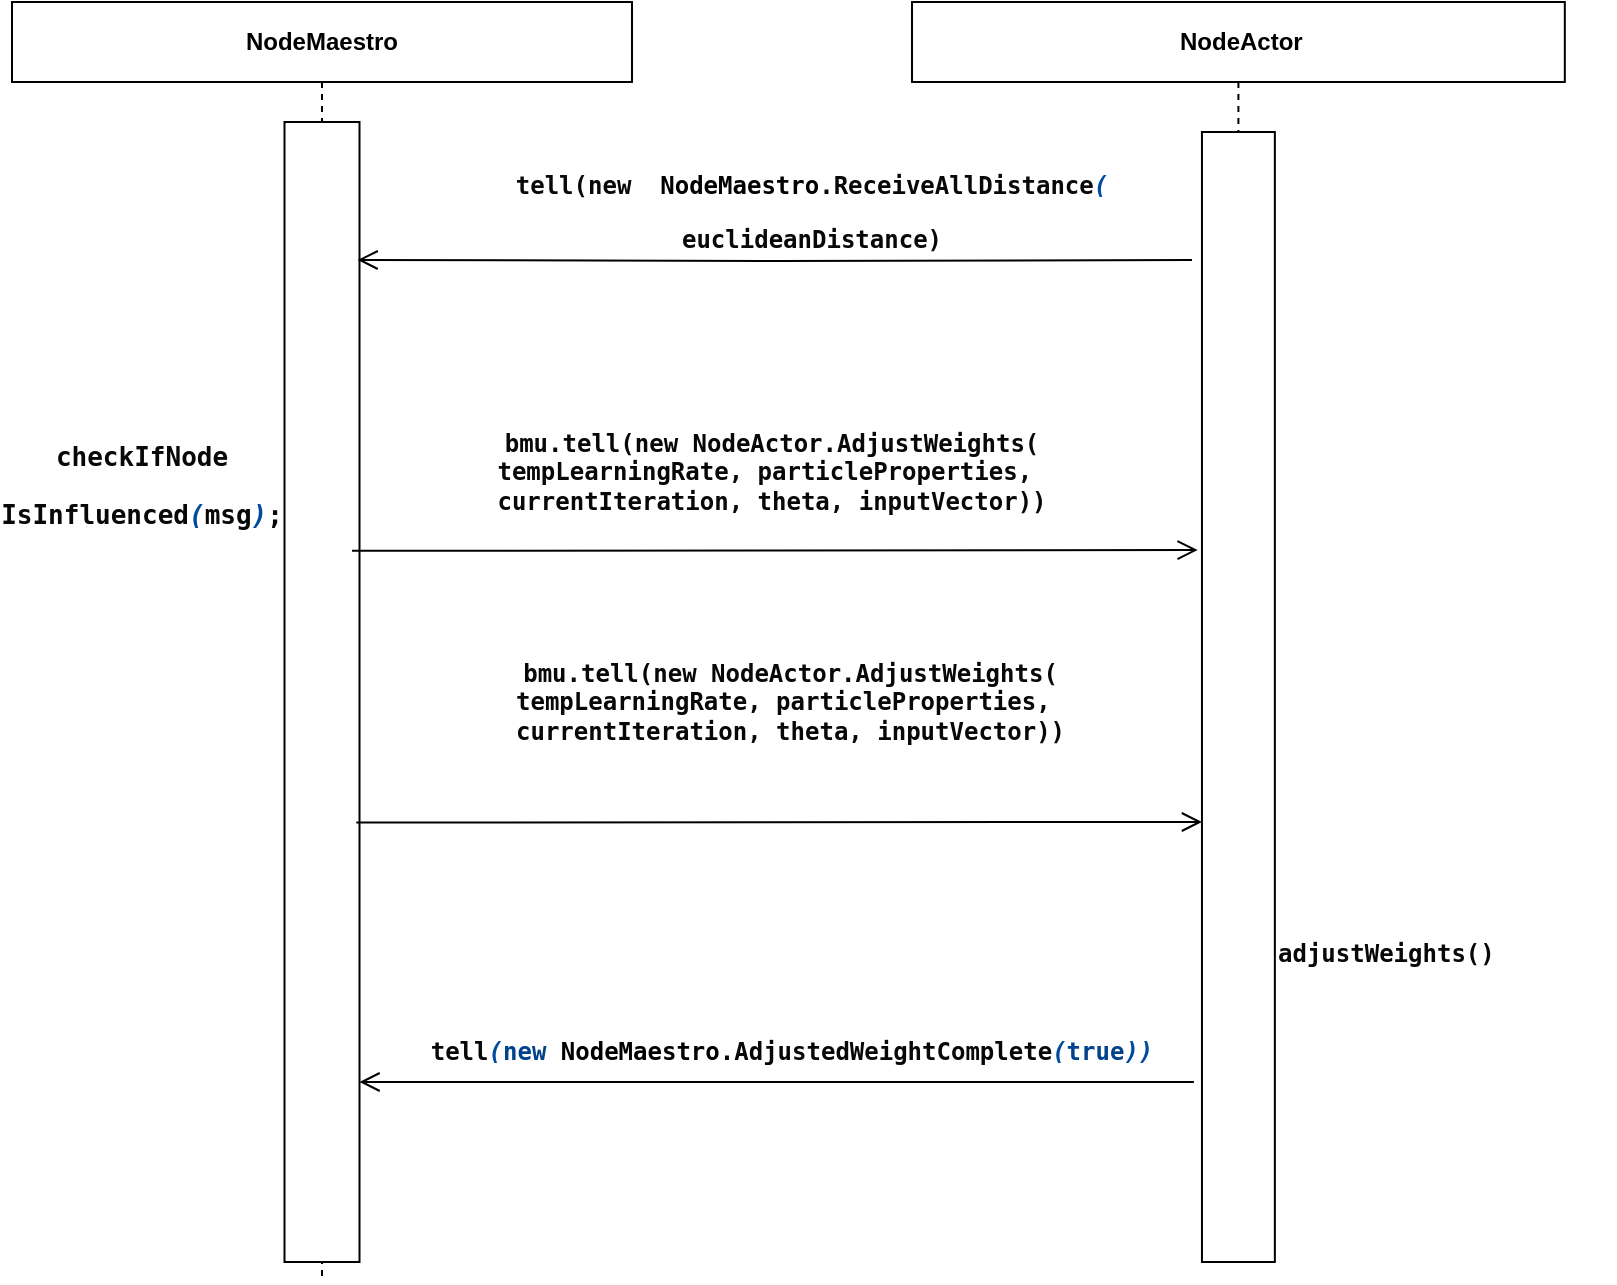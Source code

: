 <mxfile version="15.8.9" type="github">
  <diagram id="kgx4clCe2iQRf7dcnx9X" name="Page-1">
    <mxGraphModel dx="1038" dy="537" grid="1" gridSize="10" guides="1" tooltips="1" connect="1" arrows="1" fold="1" page="1" pageScale="1" pageWidth="827" pageHeight="1169" math="0" shadow="0">
      <root>
        <mxCell id="0" />
        <mxCell id="1" parent="0" />
        <mxCell id="B1zWNN1JKAn-6X6YhLuU-1" value="&lt;b&gt;NodeMaestro&lt;/b&gt;" style="shape=umlLifeline;perimeter=lifelinePerimeter;whiteSpace=wrap;html=1;container=1;collapsible=0;recursiveResize=0;outlineConnect=0;" vertex="1" parent="1">
          <mxGeometry x="10" y="100" width="310" height="640" as="geometry" />
        </mxCell>
        <mxCell id="B1zWNN1JKAn-6X6YhLuU-2" value="" style="rounded=0;whiteSpace=wrap;html=1;" vertex="1" parent="B1zWNN1JKAn-6X6YhLuU-1">
          <mxGeometry x="136.25" y="60" width="37.5" height="570" as="geometry" />
        </mxCell>
        <mxCell id="B1zWNN1JKAn-6X6YhLuU-15" value="&lt;pre style=&quot;background-color: rgb(255 , 255 , 255) ; color: rgb(8 , 8 , 8) ; font-family: &amp;#34;droid sans mono dotted&amp;#34; , monospace ; font-size: 13px&quot;&gt;&lt;b&gt;&lt;font style=&quot;font-size: 13px&quot;&gt;checkIfNode&lt;/font&gt;&lt;/b&gt;&lt;/pre&gt;&lt;pre style=&quot;background-color: rgb(255 , 255 , 255) ; color: rgb(8 , 8 , 8) ; font-family: &amp;#34;droid sans mono dotted&amp;#34; , monospace ; font-size: 13px&quot;&gt;&lt;b&gt;&lt;font style=&quot;font-size: 13px&quot;&gt;IsInfluenced&lt;span style=&quot;color: rgb(0 , 75 , 159) ; font-style: italic&quot;&gt;(&lt;/span&gt;msg&lt;span style=&quot;color: rgb(0 , 75 , 159) ; font-style: italic&quot;&gt;)&lt;/span&gt;;&lt;/font&gt;&lt;/b&gt;&lt;/pre&gt;" style="text;whiteSpace=wrap;html=1;align=center;" vertex="1" parent="B1zWNN1JKAn-6X6YhLuU-1">
          <mxGeometry x="20" y="200" width="90" height="40" as="geometry" />
        </mxCell>
        <mxCell id="B1zWNN1JKAn-6X6YhLuU-26" value="" style="edgeStyle=orthogonalEdgeStyle;html=1;verticalAlign=bottom;endArrow=open;endSize=8;strokeColor=#000000;rounded=0;entryX=0.975;entryY=0.121;entryDx=0;entryDy=0;entryPerimeter=0;" edge="1" parent="B1zWNN1JKAn-6X6YhLuU-1">
          <mxGeometry relative="1" as="geometry">
            <mxPoint x="173.752" y="540" as="targetPoint" />
            <mxPoint x="590.94" y="540.03" as="sourcePoint" />
            <Array as="points" />
          </mxGeometry>
        </mxCell>
        <mxCell id="B1zWNN1JKAn-6X6YhLuU-4" value="&lt;b&gt;&amp;nbsp;NodeActor&lt;/b&gt;" style="shape=umlLifeline;perimeter=lifelinePerimeter;whiteSpace=wrap;html=1;container=1;collapsible=0;recursiveResize=0;outlineConnect=0;" vertex="1" parent="1">
          <mxGeometry x="460" y="100" width="326.41" height="630" as="geometry" />
        </mxCell>
        <mxCell id="B1zWNN1JKAn-6X6YhLuU-5" value="" style="rounded=0;whiteSpace=wrap;html=1;" vertex="1" parent="B1zWNN1JKAn-6X6YhLuU-4">
          <mxGeometry x="144.98" y="65" width="36.45" height="565" as="geometry" />
        </mxCell>
        <mxCell id="B1zWNN1JKAn-6X6YhLuU-20" value="&lt;pre style=&quot;background-color: rgb(255 , 255 , 255) ; color: rgb(8 , 8 , 8) ; font-family: &amp;#34;droid sans mono dotted&amp;#34; , monospace&quot;&gt;&lt;font style=&quot;font-size: 12px&quot;&gt;&lt;b&gt;adjustWeights()&lt;/b&gt;&lt;/font&gt;&lt;/pre&gt;" style="text;whiteSpace=wrap;html=1;" vertex="1" parent="B1zWNN1JKAn-6X6YhLuU-4">
          <mxGeometry x="181.43" y="450" width="170" height="50" as="geometry" />
        </mxCell>
        <mxCell id="B1zWNN1JKAn-6X6YhLuU-25" value="" style="edgeStyle=orthogonalEdgeStyle;html=1;verticalAlign=bottom;endArrow=open;endSize=8;strokeColor=#000000;rounded=0;entryX=-0.059;entryY=0.37;entryDx=0;entryDy=0;entryPerimeter=0;exitX=0.9;exitY=0.376;exitDx=0;exitDy=0;exitPerimeter=0;" edge="1" parent="B1zWNN1JKAn-6X6YhLuU-4">
          <mxGeometry relative="1" as="geometry">
            <mxPoint x="144.979" y="410.0" as="targetPoint" />
            <mxPoint x="-277.85" y="410.27" as="sourcePoint" />
            <Array as="points">
              <mxPoint x="145" y="410" />
            </Array>
          </mxGeometry>
        </mxCell>
        <mxCell id="B1zWNN1JKAn-6X6YhLuU-8" value="" style="edgeStyle=orthogonalEdgeStyle;html=1;verticalAlign=bottom;endArrow=open;endSize=8;strokeColor=#000000;rounded=0;entryX=-0.059;entryY=0.37;entryDx=0;entryDy=0;entryPerimeter=0;exitX=0.9;exitY=0.376;exitDx=0;exitDy=0;exitPerimeter=0;" edge="1" parent="1" source="B1zWNN1JKAn-6X6YhLuU-2" target="B1zWNN1JKAn-6X6YhLuU-5">
          <mxGeometry relative="1" as="geometry">
            <mxPoint x="570" y="310" as="targetPoint" />
            <mxPoint x="222" y="370" as="sourcePoint" />
            <Array as="points" />
          </mxGeometry>
        </mxCell>
        <mxCell id="B1zWNN1JKAn-6X6YhLuU-9" style="edgeStyle=orthogonalEdgeStyle;rounded=0;orthogonalLoop=1;jettySize=auto;html=1;exitX=0.5;exitY=1;exitDx=0;exitDy=0;fontSize=10;" edge="1" parent="1">
          <mxGeometry relative="1" as="geometry">
            <mxPoint x="385" y="585" as="sourcePoint" />
            <mxPoint x="385" y="585" as="targetPoint" />
          </mxGeometry>
        </mxCell>
        <mxCell id="B1zWNN1JKAn-6X6YhLuU-13" value="" style="edgeStyle=orthogonalEdgeStyle;html=1;verticalAlign=bottom;endArrow=open;endSize=8;strokeColor=#000000;rounded=0;entryX=0.975;entryY=0.121;entryDx=0;entryDy=0;entryPerimeter=0;" edge="1" parent="1" target="B1zWNN1JKAn-6X6YhLuU-2">
          <mxGeometry relative="1" as="geometry">
            <mxPoint x="220" y="230" as="targetPoint" />
            <mxPoint x="600" y="229" as="sourcePoint" />
            <Array as="points" />
          </mxGeometry>
        </mxCell>
        <mxCell id="B1zWNN1JKAn-6X6YhLuU-18" value="&lt;pre style=&quot;color: rgb(0 , 0 , 0) ; font-size: 12px ; font-style: normal ; letter-spacing: normal ; text-align: center ; text-indent: 0px ; text-transform: none ; word-spacing: 0px ; background-color: rgb(255 , 255 , 255)&quot;&gt;&lt;font color=&quot;#080808&quot; face=&quot;jetbrains mono, monospace&quot;&gt;&lt;b&gt;bmu.tell(new NodeActor.AdjustWeights(&lt;br&gt;tempLearningRate, particleProperties, &lt;br&gt;currentIteration, theta, inputVector))&lt;/b&gt;&lt;/font&gt;&lt;/pre&gt;" style="text;whiteSpace=wrap;html=1;fontSize=10;" vertex="1" parent="1">
          <mxGeometry x="260" y="410" width="280" height="80" as="geometry" />
        </mxCell>
        <mxCell id="B1zWNN1JKAn-6X6YhLuU-14" value="&lt;pre style=&quot;background-color: #ffffff ; color: #080808 ; font-family: &amp;#34;jetbrains mono&amp;#34; , monospace ; font-size: 9 8pt&quot;&gt;&lt;b&gt;tell(&lt;span style=&quot;white-space: normal&quot;&gt;new&amp;nbsp;&amp;nbsp;&lt;/span&gt;&lt;span style=&quot;white-space: normal ; font-family: &amp;#34;droid sans mono dotted&amp;#34; , monospace ; color: rgb(0 , 0 , 0)&quot;&gt;NodeMaestro&lt;/span&gt;&lt;span style=&quot;white-space: normal ; font-family: &amp;#34;droid sans mono dotted&amp;#34; , monospace&quot;&gt;.ReceiveAllDistance&lt;/span&gt;&lt;span style=&quot;white-space: normal ; font-family: &amp;#34;droid sans mono dotted&amp;#34; , monospace ; color: rgb(0 , 75 , 159) ; font-style: italic&quot;&gt;(&lt;/span&gt;&lt;/b&gt;&lt;/pre&gt;&lt;pre style=&quot;background-color: #ffffff ; color: #080808 ; font-family: &amp;#34;jetbrains mono&amp;#34; , monospace ; font-size: 9 8pt&quot;&gt;&lt;b&gt;&lt;span style=&quot;white-space: normal ; font-family: &amp;#34;droid sans mono dotted&amp;#34; , monospace&quot;&gt;euclideanDistance&lt;/span&gt;&lt;span style=&quot;white-space: normal&quot;&gt;)&lt;/span&gt;&lt;/b&gt;&lt;/pre&gt;" style="text;html=1;strokeColor=none;fillColor=none;align=center;verticalAlign=middle;whiteSpace=wrap;rounded=0;" vertex="1" parent="1">
          <mxGeometry x="280" y="190" width="260" height="30" as="geometry" />
        </mxCell>
        <mxCell id="B1zWNN1JKAn-6X6YhLuU-17" value="&lt;pre style=&quot;background-color: rgb(255 , 255 , 255)&quot;&gt;&lt;font color=&quot;#080808&quot; face=&quot;jetbrains mono, monospace&quot;&gt;&lt;b&gt;bmu.tell(new NodeActor.AdjustWeights(&lt;br&gt;tempLearningRate, particleProperties, &lt;br&gt;currentIteration, theta, inputVector))&lt;/b&gt;&lt;br&gt;&lt;/font&gt;&lt;/pre&gt;" style="text;html=1;strokeColor=none;fillColor=none;align=center;verticalAlign=middle;whiteSpace=wrap;rounded=0;" vertex="1" parent="1">
          <mxGeometry x="260" y="320" width="260" height="30" as="geometry" />
        </mxCell>
        <mxCell id="B1zWNN1JKAn-6X6YhLuU-21" value="&lt;pre style=&quot;background-color: #ffffff ; color: #080808 ; font-family: &amp;#34;jetbrains mono&amp;#34; , monospace ; font-size: 9 8pt&quot;&gt;&lt;pre style=&quot;font-family: &amp;#34;droid sans mono dotted&amp;#34; , monospace&quot;&gt;&lt;b&gt;tell&lt;span style=&quot;color: #004b9f ; font-style: italic&quot;&gt;(&lt;/span&gt;&lt;span style=&quot;color: rgb(0 , 66 , 140)&quot;&gt;new &lt;/span&gt;&lt;span style=&quot;color: #000000&quot;&gt;NodeMaestro&lt;/span&gt;.AdjustedWeightComplete&lt;span style=&quot;color: #004b9f ; font-style: italic&quot;&gt;(&lt;/span&gt;&lt;span style=&quot;color: rgb(0 , 66 , 140)&quot;&gt;true&lt;/span&gt;&lt;span style=&quot;color: #004b9f ; font-style: italic&quot;&gt;))&lt;/span&gt;&lt;/b&gt;&lt;/pre&gt;&lt;/pre&gt;" style="text;html=1;strokeColor=none;fillColor=none;align=center;verticalAlign=middle;whiteSpace=wrap;rounded=0;" vertex="1" parent="1">
          <mxGeometry x="270" y="610" width="260" height="30" as="geometry" />
        </mxCell>
      </root>
    </mxGraphModel>
  </diagram>
</mxfile>
